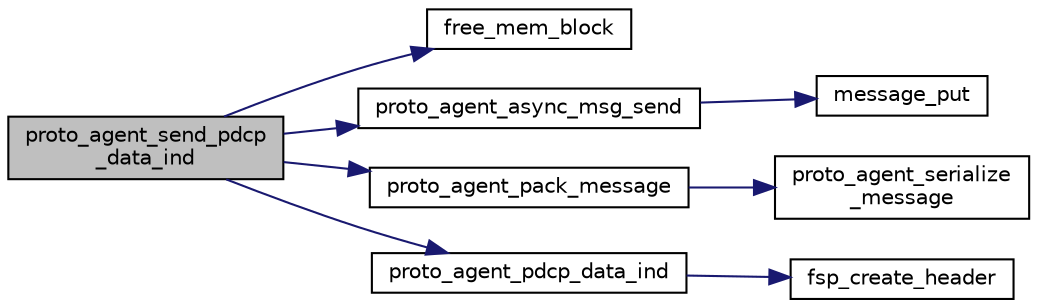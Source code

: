 digraph "proto_agent_send_pdcp_data_ind"
{
 // LATEX_PDF_SIZE
  edge [fontname="Helvetica",fontsize="10",labelfontname="Helvetica",labelfontsize="10"];
  node [fontname="Helvetica",fontsize="10",shape=record];
  rankdir="LR";
  Node1 [label="proto_agent_send_pdcp\l_data_ind",height=0.2,width=0.4,color="black", fillcolor="grey75", style="filled", fontcolor="black",tooltip=" "];
  Node1 -> Node2 [color="midnightblue",fontsize="10",style="solid",fontname="Helvetica"];
  Node2 [label="free_mem_block",height=0.2,width=0.4,color="black", fillcolor="white", style="filled",URL="$mem__block_8c.html#a3465e37844438c1cc552c197a2cfbbfd",tooltip=" "];
  Node1 -> Node3 [color="midnightblue",fontsize="10",style="solid",fontname="Helvetica"];
  Node3 [label="proto_agent_async_msg_send",height=0.2,width=0.4,color="black", fillcolor="white", style="filled",URL="$proto__agent__async_8c.html#a2fafdc3831d1a25ae634302070b9d1d6",tooltip=" "];
  Node3 -> Node4 [color="midnightblue",fontsize="10",style="solid",fontname="Helvetica"];
  Node4 [label="message_put",height=0.2,width=0.4,color="black", fillcolor="white", style="filled",URL="$message__queue_8c.html#ad138f3a380c5f1f5638758702314989f",tooltip=" "];
  Node1 -> Node5 [color="midnightblue",fontsize="10",style="solid",fontname="Helvetica"];
  Node5 [label="proto_agent_pack_message",height=0.2,width=0.4,color="black", fillcolor="white", style="filled",URL="$proto__agent__common_8h.html#a53066a9c407063fb3740877880ce0699",tooltip=" "];
  Node5 -> Node6 [color="midnightblue",fontsize="10",style="solid",fontname="Helvetica"];
  Node6 [label="proto_agent_serialize\l_message",height=0.2,width=0.4,color="black", fillcolor="white", style="filled",URL="$proto__agent__common_8c.html#adb50bd9dc216d34704271440247688e5",tooltip=" "];
  Node1 -> Node7 [color="midnightblue",fontsize="10",style="solid",fontname="Helvetica"];
  Node7 [label="proto_agent_pdcp_data_ind",height=0.2,width=0.4,color="black", fillcolor="white", style="filled",URL="$proto__agent__common_8c.html#a2cbdd558ab84891c77029801a46ad30f",tooltip=" "];
  Node7 -> Node8 [color="midnightblue",fontsize="10",style="solid",fontname="Helvetica"];
  Node8 [label="fsp_create_header",height=0.2,width=0.4,color="black", fillcolor="white", style="filled",URL="$proto__agent__common_8c.html#a46b52c3100b258463b11752f6d409dc7",tooltip=" "];
}
